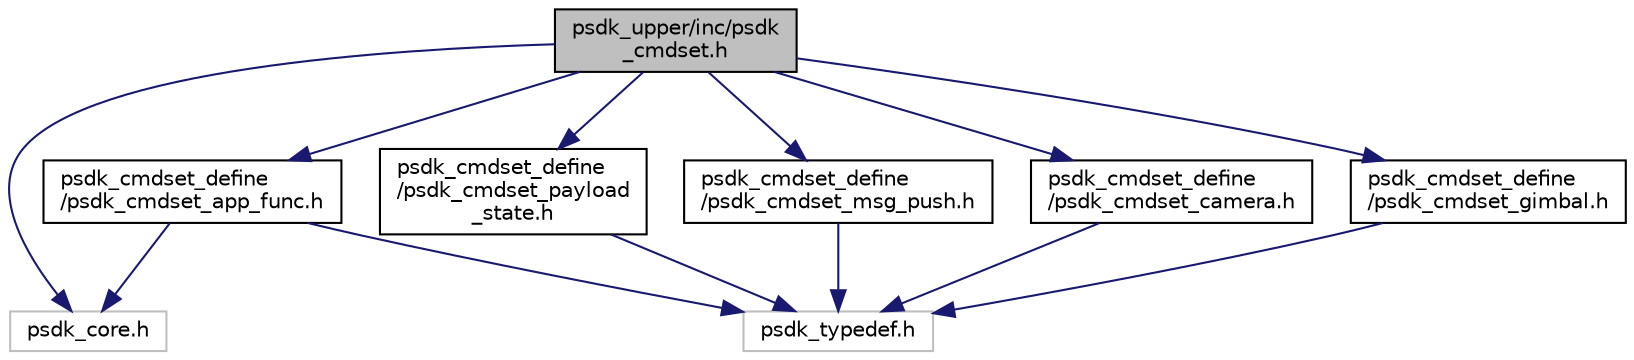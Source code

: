 digraph "psdk_upper/inc/psdk_cmdset.h"
{
 // INTERACTIVE_SVG=YES
  edge [fontname="Helvetica",fontsize="10",labelfontname="Helvetica",labelfontsize="10"];
  node [fontname="Helvetica",fontsize="10",shape=record];
  Node1 [label="psdk_upper/inc/psdk\l_cmdset.h",height=0.2,width=0.4,color="black", fillcolor="grey75", style="filled" fontcolor="black"];
  Node1 -> Node2 [color="midnightblue",fontsize="10",style="solid",fontname="Helvetica"];
  Node2 [label="psdk_core.h",height=0.2,width=0.4,color="grey75", fillcolor="white", style="filled"];
  Node1 -> Node3 [color="midnightblue",fontsize="10",style="solid",fontname="Helvetica"];
  Node3 [label="psdk_cmdset_define\l/psdk_cmdset_payload\l_state.h",height=0.2,width=0.4,color="black", fillcolor="white", style="filled",URL="$psdk__cmdset__payload__state_8h_source.html"];
  Node3 -> Node4 [color="midnightblue",fontsize="10",style="solid",fontname="Helvetica"];
  Node4 [label="psdk_typedef.h",height=0.2,width=0.4,color="grey75", fillcolor="white", style="filled"];
  Node1 -> Node5 [color="midnightblue",fontsize="10",style="solid",fontname="Helvetica"];
  Node5 [label="psdk_cmdset_define\l/psdk_cmdset_app_func.h",height=0.2,width=0.4,color="black", fillcolor="white", style="filled",URL="$psdk__cmdset__app__func_8h.html",tooltip="This file define payload sdk app func cmd set. "];
  Node5 -> Node4 [color="midnightblue",fontsize="10",style="solid",fontname="Helvetica"];
  Node5 -> Node2 [color="midnightblue",fontsize="10",style="solid",fontname="Helvetica"];
  Node1 -> Node6 [color="midnightblue",fontsize="10",style="solid",fontname="Helvetica"];
  Node6 [label="psdk_cmdset_define\l/psdk_cmdset_msg_push.h",height=0.2,width=0.4,color="black", fillcolor="white", style="filled",URL="$psdk__cmdset__msg__push_8h_source.html"];
  Node6 -> Node4 [color="midnightblue",fontsize="10",style="solid",fontname="Helvetica"];
  Node1 -> Node7 [color="midnightblue",fontsize="10",style="solid",fontname="Helvetica"];
  Node7 [label="psdk_cmdset_define\l/psdk_cmdset_camera.h",height=0.2,width=0.4,color="black", fillcolor="white", style="filled",URL="$psdk__cmdset__camera_8h.html",tooltip="This file define payload sdk camera cmd set. "];
  Node7 -> Node4 [color="midnightblue",fontsize="10",style="solid",fontname="Helvetica"];
  Node1 -> Node8 [color="midnightblue",fontsize="10",style="solid",fontname="Helvetica"];
  Node8 [label="psdk_cmdset_define\l/psdk_cmdset_gimbal.h",height=0.2,width=0.4,color="black", fillcolor="white", style="filled",URL="$psdk__cmdset__gimbal_8h_source.html"];
  Node8 -> Node4 [color="midnightblue",fontsize="10",style="solid",fontname="Helvetica"];
}

